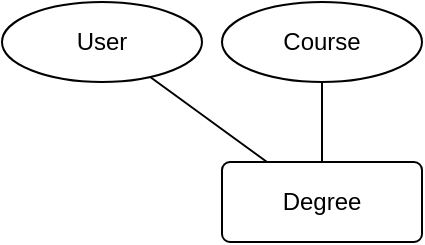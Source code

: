 <mxfile version="24.7.17">
  <diagram name="Page-1" id="0ROvzwpG8m_B5BdEro7Z">
    <mxGraphModel dx="1102" dy="570" grid="1" gridSize="10" guides="1" tooltips="1" connect="1" arrows="1" fold="1" page="1" pageScale="1" pageWidth="850" pageHeight="1100" math="0" shadow="0">
      <root>
        <mxCell id="0" />
        <mxCell id="1" parent="0" />
        <mxCell id="N8obEA57sLENlZ7y7Qxt-1" value="Degree" style="rounded=1;arcSize=10;whiteSpace=wrap;html=1;align=center;" parent="1" vertex="1">
          <mxGeometry x="400" y="360" width="100" height="40" as="geometry" />
        </mxCell>
        <mxCell id="N8obEA57sLENlZ7y7Qxt-3" value="Course" style="ellipse;whiteSpace=wrap;html=1;align=center;" parent="1" vertex="1">
          <mxGeometry x="400" y="280" width="100" height="40" as="geometry" />
        </mxCell>
        <mxCell id="N8obEA57sLENlZ7y7Qxt-6" value="" style="endArrow=none;html=1;rounded=0;" parent="1" source="N8obEA57sLENlZ7y7Qxt-3" target="N8obEA57sLENlZ7y7Qxt-1" edge="1">
          <mxGeometry relative="1" as="geometry">
            <mxPoint x="374" y="328" as="sourcePoint" />
            <mxPoint x="433" y="370" as="targetPoint" />
          </mxGeometry>
        </mxCell>
        <mxCell id="hrVpBGgG4cmWIqg-xW5W-1" value="User" style="ellipse;whiteSpace=wrap;html=1;align=center;" vertex="1" parent="1">
          <mxGeometry x="290" y="280" width="100" height="40" as="geometry" />
        </mxCell>
        <mxCell id="hrVpBGgG4cmWIqg-xW5W-2" value="" style="endArrow=none;html=1;rounded=0;" edge="1" parent="1" source="hrVpBGgG4cmWIqg-xW5W-1" target="N8obEA57sLENlZ7y7Qxt-1">
          <mxGeometry relative="1" as="geometry">
            <mxPoint x="220" y="420" as="sourcePoint" />
            <mxPoint x="380" y="420" as="targetPoint" />
          </mxGeometry>
        </mxCell>
      </root>
    </mxGraphModel>
  </diagram>
</mxfile>
